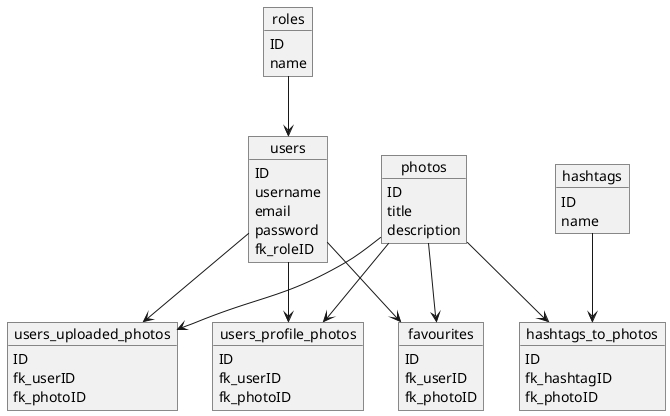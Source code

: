 @startuml

object users {
    ID
    username
    email
    password
    fk_roleID
}

object roles {
    ID
    name
}

object photos {
    ID
    title
    description
}

object hashtags {
    ID
    name
}

object users_uploaded_photos {
    ID
    fk_userID
    fk_photoID
}

object users_profile_photos {
    ID
    fk_userID
    fk_photoID
}

object hashtags_to_photos {
    ID
    fk_hashtagID
    fk_photoID
}

object favourites {
    ID
    fk_userID
    fk_photoID
}

hashtags --> hashtags_to_photos 
photos --> hashtags_to_photos 

photos --> favourites
users --> favourites

users --> users_uploaded_photos 
photos --> users_uploaded_photos 

users --> users_profile_photos
photos --> users_profile_photos

roles --> users


@enduml